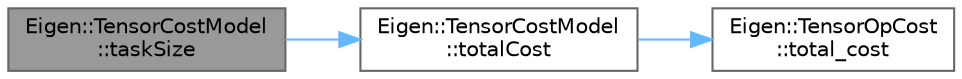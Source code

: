 digraph "Eigen::TensorCostModel::taskSize"
{
 // LATEX_PDF_SIZE
  bgcolor="transparent";
  edge [fontname=Helvetica,fontsize=10,labelfontname=Helvetica,labelfontsize=10];
  node [fontname=Helvetica,fontsize=10,shape=box,height=0.2,width=0.4];
  rankdir="LR";
  Node1 [id="Node000001",label="Eigen::TensorCostModel\l::taskSize",height=0.2,width=0.4,color="gray40", fillcolor="grey60", style="filled", fontcolor="black",tooltip=" "];
  Node1 -> Node2 [id="edge1_Node000001_Node000002",color="steelblue1",style="solid",tooltip=" "];
  Node2 [id="Node000002",label="Eigen::TensorCostModel\l::totalCost",height=0.2,width=0.4,color="grey40", fillcolor="white", style="filled",URL="$class_eigen_1_1_tensor_cost_model.html#ac277d7bf1fa2ba3b54c8dd3edeff0064",tooltip=" "];
  Node2 -> Node3 [id="edge2_Node000002_Node000003",color="steelblue1",style="solid",tooltip=" "];
  Node3 [id="Node000003",label="Eigen::TensorOpCost\l::total_cost",height=0.2,width=0.4,color="grey40", fillcolor="white", style="filled",URL="$class_eigen_1_1_tensor_op_cost.html#ae7caee524a30c15d68c781ea5f063ead",tooltip=" "];
}
